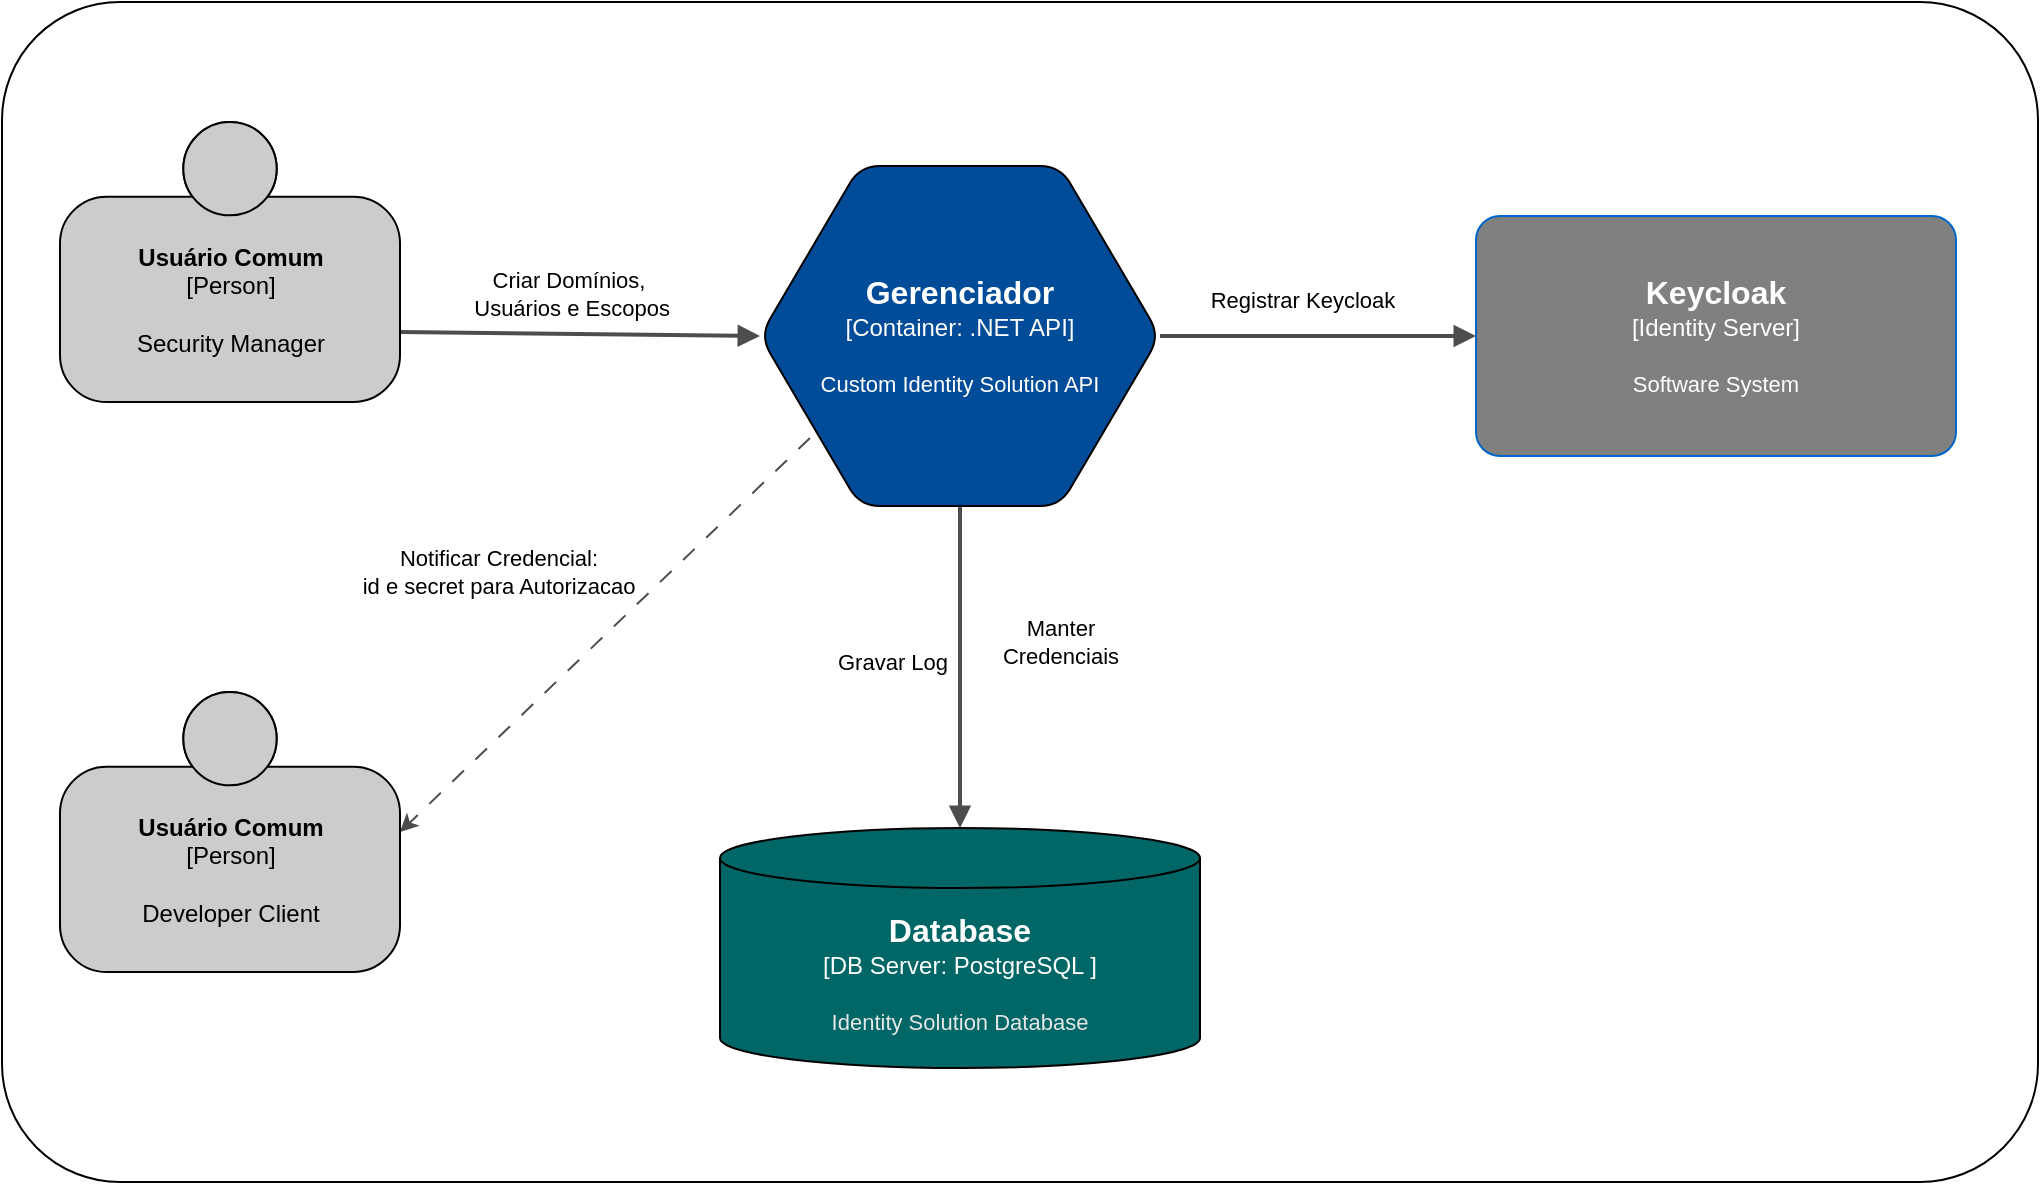 <mxfile version="13.9.9" type="device" pages="4"><diagram name="Gerenciador - Keycloak" id="K3_bYEQb9XyduSZMrKUJ"><mxGraphModel dx="1422" dy="848" grid="0" gridSize="10" guides="1" tooltips="1" connect="1" arrows="1" fold="1" page="1" pageScale="1" pageWidth="1169" pageHeight="827" background="none" math="0" shadow="0"><root><mxCell id="0"/><mxCell id="1" parent="0"/><object placeholders="1" c4Name="Keycloak" c4Type="Identity Server" c4Description="Software System" label="&lt;font style=&quot;font-size: 16px&quot;&gt;&lt;b&gt;%c4Name%&lt;/b&gt;&lt;/font&gt;&lt;div&gt;[%c4Type%]&lt;/div&gt;&lt;br&gt;&lt;div&gt;&lt;font style=&quot;font-size: 11px&quot;&gt;&lt;font&gt;%c4Description%&lt;/font&gt;&lt;/font&gt;&lt;/div&gt;" id="gde5_JYmTBniX0Sx8_jm-18"><mxCell style="rounded=1;whiteSpace=wrap;html=1;labelBackgroundColor=none;align=center;arcSize=10;strokeColor=#0066CC;metaEdit=1;resizable=0;points=[[0.25,0,0],[0.5,0,0],[0.75,0,0],[1,0.25,0],[1,0.5,0],[1,0.75,0],[0.75,1,0],[0.5,1,0],[0.25,1,0],[0,0.75,0],[0,0.5,0],[0,0.25,0]];fontColor=#FFFFFF;fillColor=#808080;" parent="1" vertex="1"><mxGeometry x="766" y="245" width="240" height="120" as="geometry"/></mxCell></object><object placeholders="1" c4Type="Relationship" id="gde5_JYmTBniX0Sx8_jm-24"><mxCell style="endArrow=blockThin;html=1;fontSize=10;strokeWidth=1;endFill=1;strokeColor=#FFFFFF;elbow=vertical;metaEdit=1;endSize=14;startSize=14;jumpStyle=arc;jumpSize=16;rounded=0;edgeStyle=orthogonalEdgeStyle;dashed=1;entryX=0.5;entryY=0;entryDx=0;entryDy=0;entryPerimeter=0;" parent="1" source="gde5_JYmTBniX0Sx8_jm-14" target="gde5_JYmTBniX0Sx8_jm-26" edge="1"><mxGeometry width="240" relative="1" as="geometry"><mxPoint x="526.41" y="463.94" as="sourcePoint"/><mxPoint x="530" y="503" as="targetPoint"/><Array as="points"/></mxGeometry></mxCell></object><mxCell id="gde5_JYmTBniX0Sx8_jm-25" value="Gravar Log" style="edgeLabel;html=1;align=center;verticalAlign=middle;resizable=0;points=[];labelBackgroundColor=none;" parent="gde5_JYmTBniX0Sx8_jm-24" vertex="1" connectable="0"><mxGeometry x="0.322" y="-3" relative="1" as="geometry"><mxPoint x="-31" y="-29" as="offset"/></mxGeometry></mxCell><object placeholders="1" c4Type="Database" c4Container="DB Server" c4Technology="PostgreSQL " c4Description="Identity Solution Database" label="&lt;font style=&quot;font-size: 16px&quot;&gt;&lt;b&gt;%c4Type%&lt;/b&gt;&lt;/font&gt;&lt;div&gt;[%c4Container%:&amp;nbsp;%c4Technology%]&lt;/div&gt;&lt;br&gt;&lt;div&gt;&lt;font style=&quot;font-size: 11px&quot;&gt;&lt;font color=&quot;#E6E6E6&quot;&gt;%c4Description%&lt;/font&gt;&lt;/div&gt;" id="gde5_JYmTBniX0Sx8_jm-26"><mxCell style="shape=cylinder3;size=15;whiteSpace=wrap;html=1;boundedLbl=1;rounded=0;labelBackgroundColor=none;fillColor=#006666;fontSize=12;fontColor=#ffffff;align=center;metaEdit=1;points=[[0.5,0,0],[1,0.25,0],[1,0.5,0],[1,0.75,0],[0.5,1,0],[0,0.75,0],[0,0.5,0],[0,0.25,0]];resizable=0;" parent="1" vertex="1"><mxGeometry x="388" y="551" width="240" height="120" as="geometry"/></mxCell></object><mxCell id="gde5_JYmTBniX0Sx8_jm-31" value="" style="endArrow=classic;html=1;rounded=0;dashed=1;dashPattern=8 8;entryX=1;entryY=0.5;entryDx=0;entryDy=0;entryPerimeter=0;exitX=0.125;exitY=0.8;exitDx=0;exitDy=0;exitPerimeter=0;strokeColor=#4D4D4D;" parent="1" source="gde5_JYmTBniX0Sx8_jm-14" target="Uy023GRekjQbLyXGEq9n-1" edge="1"><mxGeometry width="50" height="50" relative="1" as="geometry"><mxPoint x="280" y="571" as="sourcePoint"/><mxPoint x="174.2" y="490.94" as="targetPoint"/></mxGeometry></mxCell><mxCell id="gde5_JYmTBniX0Sx8_jm-32" value="Notificar Credencial:&lt;br&gt;id e secret para Autorizacao" style="edgeLabel;html=1;align=center;verticalAlign=middle;resizable=0;points=[];labelBackgroundColor=none;" parent="gde5_JYmTBniX0Sx8_jm-31" vertex="1" connectable="0"><mxGeometry x="-0.149" y="-2" relative="1" as="geometry"><mxPoint x="-67.37" y="-15.4" as="offset"/></mxGeometry></mxCell><mxCell id="gde5_JYmTBniX0Sx8_jm-37" value="" style="endArrow=block;html=1;rounded=0;entryX=0;entryY=0.5;entryDx=0;entryDy=0;entryPerimeter=0;endFill=1;strokeWidth=2;exitX=1;exitY=0.75;exitDx=0;exitDy=0;exitPerimeter=0;strokeColor=#4D4D4D;" parent="1" source="wmYi1_UyyzeWxztGhp03-1" target="gde5_JYmTBniX0Sx8_jm-14" edge="1"><mxGeometry width="50" height="50" relative="1" as="geometry"><mxPoint x="241.2" y="304.6" as="sourcePoint"/><mxPoint x="453" y="347" as="targetPoint"/><Array as="points"/></mxGeometry></mxCell><mxCell id="gde5_JYmTBniX0Sx8_jm-38" value="Criar Domínios,&lt;br style=&quot;border-color: var(--border-color);&quot;&gt;&lt;span style=&quot;&quot;&gt;&amp;nbsp;Usuários e Escopos&lt;/span&gt;" style="edgeLabel;html=1;align=center;verticalAlign=middle;resizable=0;points=[];labelBackgroundColor=none;" parent="gde5_JYmTBniX0Sx8_jm-37" vertex="1" connectable="0"><mxGeometry x="-0.149" y="-2" relative="1" as="geometry"><mxPoint x="7" y="-22" as="offset"/></mxGeometry></mxCell><mxCell id="gde5_JYmTBniX0Sx8_jm-39" value="" style="endArrow=block;html=1;rounded=0;exitX=1;exitY=0.5;exitDx=0;exitDy=0;exitPerimeter=0;endFill=1;entryX=0;entryY=0.5;entryDx=0;entryDy=0;entryPerimeter=0;strokeWidth=2;strokeColor=#4D4D4D;" parent="1" source="gde5_JYmTBniX0Sx8_jm-14" target="gde5_JYmTBniX0Sx8_jm-18" edge="1"><mxGeometry width="50" height="50" relative="1" as="geometry"><mxPoint x="299" y="340" as="sourcePoint"/><mxPoint x="435" y="341" as="targetPoint"/></mxGeometry></mxCell><mxCell id="gde5_JYmTBniX0Sx8_jm-40" value="Registrar Keycloak" style="edgeLabel;html=1;align=center;verticalAlign=middle;resizable=0;points=[];labelBackgroundColor=none;" parent="gde5_JYmTBniX0Sx8_jm-39" vertex="1" connectable="0"><mxGeometry x="-0.149" y="-2" relative="1" as="geometry"><mxPoint x="4" y="-20" as="offset"/></mxGeometry></mxCell><mxCell id="gde5_JYmTBniX0Sx8_jm-47" value="" style="endArrow=block;html=1;rounded=0;endFill=1;entryX=0.5;entryY=0;entryDx=0;entryDy=0;entryPerimeter=0;strokeWidth=2;exitX=0.5;exitY=1;exitDx=0;exitDy=0;exitPerimeter=0;strokeColor=#4D4D4D;" parent="1" target="gde5_JYmTBniX0Sx8_jm-26" edge="1" source="gde5_JYmTBniX0Sx8_jm-14"><mxGeometry width="50" height="50" relative="1" as="geometry"><mxPoint x="547" y="386" as="sourcePoint"/><mxPoint x="774" y="291" as="targetPoint"/><Array as="points"/></mxGeometry></mxCell><mxCell id="gde5_JYmTBniX0Sx8_jm-48" value="Manter &lt;br&gt;Credenciais" style="edgeLabel;html=1;align=center;verticalAlign=middle;resizable=0;points=[];labelBackgroundColor=none;" parent="gde5_JYmTBniX0Sx8_jm-47" vertex="1" connectable="0"><mxGeometry x="-0.149" y="-2" relative="1" as="geometry"><mxPoint x="52" y="-1" as="offset"/></mxGeometry></mxCell><object placeholders="1" c4Type="Gerenciador" c4Container="Container" c4Technology=".NET API" c4Description="Custom Identity Solution API" label="&lt;font style=&quot;font-size: 16px&quot;&gt;&lt;b&gt;%c4Type%&lt;/b&gt;&lt;/font&gt;&lt;div&gt;[%c4Container%:&amp;nbsp;%c4Technology%]&lt;/div&gt;&lt;br&gt;&lt;div&gt;&lt;font style=&quot;font-size: 11px&quot;&gt;&lt;font&gt;%c4Description%&lt;/font&gt;&lt;/font&gt;&lt;/div&gt;" id="gde5_JYmTBniX0Sx8_jm-14"><mxCell style="shape=hexagon;size=50;perimeter=hexagonPerimeter2;whiteSpace=wrap;html=1;fixedSize=1;rounded=1;labelBackgroundColor=none;fontSize=12;align=center;metaEdit=1;points=[[0.5,0,0],[1,0.25,0],[1,0.5,0],[1,0.75,0],[0.5,1,0],[0,0.75,0],[0,0.5,0],[0,0.25,0]];resizable=0;fontColor=#FFFFFF;fillColor=#004C99;" parent="1" vertex="1"><mxGeometry x="408" y="220" width="200" height="170" as="geometry"/></mxCell></object><object placeholders="1" c4Name="Usuário Comum" c4Type="Person" c4Description="Security Manager" label="&lt;b&gt;%c4Name%&lt;/b&gt;&lt;div&gt;[%c4Type%]&lt;/div&gt;&lt;br&gt;&lt;div&gt;%c4Description%&lt;/div&gt;" id="wmYi1_UyyzeWxztGhp03-1"><mxCell style="html=1;dashed=0;whitespace=wrap;shape=mxgraph.c4.person;align=center;metaEdit=1;points=[[0.5,0,0],[1,0.5,0],[1,0.75,0],[0.75,1,0],[0.5,1,0],[0.25,1,0],[0,0.75,0],[0,0.5,0]];metaData={&quot;c4Type&quot;:{&quot;editable&quot;:false}};fillColor=#CCCCCC;" parent="1" vertex="1"><mxGeometry x="58" y="198" width="170" height="140" as="geometry"/></mxCell></object><object placeholders="1" c4Name="Usuário Comum" c4Type="Person" c4Description="Developer Client" label="&lt;b&gt;%c4Name%&lt;/b&gt;&lt;div&gt;[%c4Type%]&lt;/div&gt;&lt;br&gt;&lt;div&gt;%c4Description%&lt;/div&gt;" id="Uy023GRekjQbLyXGEq9n-1"><mxCell style="html=1;dashed=0;whitespace=wrap;shape=mxgraph.c4.person;align=center;metaEdit=1;points=[[0.5,0,0],[1,0.5,0],[1,0.75,0],[0.75,1,0],[0.5,1,0],[0.25,1,0],[0,0.75,0],[0,0.5,0]];metaData={&quot;c4Type&quot;:{&quot;editable&quot;:false}};fillColor=#CCCCCC;" vertex="1" parent="1"><mxGeometry x="58" y="483" width="170" height="140" as="geometry"/></mxCell></object><mxCell id="2Sc4zUd-33cEG3LihwE4-1" value="" style="rounded=1;whiteSpace=wrap;html=1;strokeColor=#000000;fontColor=#000000;fillColor=none;arcSize=10;" vertex="1" parent="1"><mxGeometry x="29" y="138" width="1018" height="590" as="geometry"/></mxCell></root></mxGraphModel></diagram><diagram id="f4a6yHSYucQr9Bt7lSjK" name="Controlador - Token Authorization Server"><mxGraphModel dx="1422" dy="848" grid="0" gridSize="10" guides="1" tooltips="1" connect="1" arrows="1" fold="1" page="1" pageScale="1" pageWidth="1169" pageHeight="827" background="none" math="0" shadow="0"><root><mxCell id="0"/><mxCell id="1" parent="0"/><mxCell id="cyL-ucnyZWNV83XnU9dM-1" value="" style="rounded=1;whiteSpace=wrap;html=1;strokeColor=#000000;fontColor=#000000;fillColor=none;arcSize=10;" vertex="1" parent="1"><mxGeometry x="29" y="59" width="1097" height="729" as="geometry"/></mxCell><object placeholders="1" c4Name="Keycloak" c4Type="Identity Server" c4Description="Software System" label="&lt;font style=&quot;font-size: 16px&quot;&gt;&lt;b&gt;%c4Name%&lt;/b&gt;&lt;/font&gt;&lt;div&gt;[%c4Type%]&lt;/div&gt;&lt;br&gt;&lt;div&gt;&lt;font style=&quot;font-size: 11px&quot;&gt;&lt;font&gt;%c4Description%&lt;/font&gt;&lt;/font&gt;&lt;/div&gt;" id="oD3-0SivE-OBAXUZqHuK-1"><mxCell style="rounded=1;whiteSpace=wrap;html=1;labelBackgroundColor=none;align=center;arcSize=10;strokeColor=#0066CC;metaEdit=1;resizable=0;points=[[0.25,0,0],[0.5,0,0],[0.75,0,0],[1,0.25,0],[1,0.5,0],[1,0.75,0],[0.75,1,0],[0.5,1,0],[0.25,1,0],[0,0.75,0],[0,0.5,0],[0,0.25,0]];fillColor=#808080;fontColor=#FFFFFF;" parent="1" vertex="1"><mxGeometry x="852" y="363" width="240" height="120" as="geometry"/></mxCell></object><object placeholders="1" c4Type="Relationship" id="oD3-0SivE-OBAXUZqHuK-2"><mxCell style="endArrow=blockThin;html=1;fontSize=10;strokeWidth=1;endFill=1;strokeColor=#FFFFFF;elbow=vertical;metaEdit=1;endSize=14;startSize=14;jumpStyle=arc;jumpSize=16;rounded=0;edgeStyle=orthogonalEdgeStyle;dashed=1;entryX=0.4;entryY=0;entryDx=0;entryDy=0;entryPerimeter=0;exitX=0.405;exitY=1.001;exitDx=0;exitDy=0;exitPerimeter=0;fontColor=#FFFFFF;" parent="1" source="oD3-0SivE-OBAXUZqHuK-17" target="oD3-0SivE-OBAXUZqHuK-4" edge="1"><mxGeometry width="240" relative="1" as="geometry"><mxPoint x="622.41" y="567.94" as="sourcePoint"/><mxPoint x="562" y="667" as="targetPoint"/><Array as="points"/></mxGeometry></mxCell></object><mxCell id="oD3-0SivE-OBAXUZqHuK-3" value="Gravar Log" style="edgeLabel;html=1;align=center;verticalAlign=middle;resizable=0;points=[];labelBackgroundColor=none;" parent="oD3-0SivE-OBAXUZqHuK-2" vertex="1" connectable="0"><mxGeometry x="0.322" y="-3" relative="1" as="geometry"><mxPoint x="-16" y="-32.17" as="offset"/></mxGeometry></mxCell><object placeholders="1" c4Type="Database" c4Container="DB Server" c4Technology="PostgreSQL " c4Description="Identity Solution Database" label="&lt;font style=&quot;font-size: 16px&quot;&gt;&lt;b&gt;%c4Type%&lt;/b&gt;&lt;/font&gt;&lt;div&gt;[%c4Container%:&amp;nbsp;%c4Technology%]&lt;/div&gt;&lt;br&gt;&lt;div&gt;&lt;font style=&quot;font-size: 11px&quot;&gt;&lt;font&gt;%c4Description%&lt;/font&gt;&lt;/font&gt;&lt;/div&gt;" id="oD3-0SivE-OBAXUZqHuK-4"><mxCell style="shape=cylinder3;size=15;whiteSpace=wrap;html=1;boundedLbl=1;rounded=0;labelBackgroundColor=none;fillColor=#006666;fontSize=12;align=center;strokeColor=#E6E6E6;metaEdit=1;points=[[0.5,0,0],[1,0.25,0],[1,0.5,0],[1,0.75,0],[0.5,1,0],[0,0.75,0],[0,0.5,0],[0,0.25,0]];resizable=0;fontColor=#FFFFFF;" parent="1" vertex="1"><mxGeometry x="450" y="634" width="240" height="120" as="geometry"/></mxCell></object><mxCell id="oD3-0SivE-OBAXUZqHuK-8" value="" style="endArrow=block;html=1;rounded=0;exitX=1;exitY=0.5;exitDx=0;exitDy=0;exitPerimeter=0;endFill=1;entryX=-0.005;entryY=0.434;entryDx=0;entryDy=0;entryPerimeter=0;strokeWidth=2;strokeColor=#4D4D4D;fontColor=#FFFFFF;" parent="1" source="oD3-0SivE-OBAXUZqHuK-17" target="oD3-0SivE-OBAXUZqHuK-1" edge="1"><mxGeometry width="50" height="50" relative="1" as="geometry"><mxPoint x="395" y="444" as="sourcePoint"/><mxPoint x="531" y="445" as="targetPoint"/></mxGeometry></mxCell><mxCell id="oD3-0SivE-OBAXUZqHuK-9" value="Solicitar Autorizacao" style="edgeLabel;html=1;align=center;verticalAlign=middle;resizable=0;points=[];labelBackgroundColor=none;" parent="oD3-0SivE-OBAXUZqHuK-8" vertex="1" connectable="0"><mxGeometry x="-0.149" y="-2" relative="1" as="geometry"><mxPoint x="4" y="-11" as="offset"/></mxGeometry></mxCell><mxCell id="oD3-0SivE-OBAXUZqHuK-12" value="" style="endArrow=classic;html=1;rounded=0;strokeColor=#FFFFFF;exitX=0;exitY=0.75;exitDx=0;exitDy=0;exitPerimeter=0;dashed=1;dashPattern=8 8;entryX=0.937;entryY=0.632;entryDx=0;entryDy=0;entryPerimeter=0;fontColor=#FFFFFF;" parent="1" source="oD3-0SivE-OBAXUZqHuK-1" target="oD3-0SivE-OBAXUZqHuK-17" edge="1"><mxGeometry width="50" height="50" relative="1" as="geometry"><mxPoint x="556" y="490" as="sourcePoint"/><mxPoint x="654" y="488" as="targetPoint"/><Array as="points"/></mxGeometry></mxCell><mxCell id="oD3-0SivE-OBAXUZqHuK-13" value="Token" style="edgeLabel;html=1;align=center;verticalAlign=middle;resizable=0;points=[];labelBackgroundColor=none;" parent="oD3-0SivE-OBAXUZqHuK-12" vertex="1" connectable="0"><mxGeometry x="-0.149" y="-2" relative="1" as="geometry"><mxPoint x="-29" y="-9" as="offset"/></mxGeometry></mxCell><mxCell id="oD3-0SivE-OBAXUZqHuK-15" value="" style="endArrow=block;html=1;rounded=0;endFill=1;strokeWidth=2;exitX=0.5;exitY=1;exitDx=0;exitDy=0;exitPerimeter=0;strokeColor=#4D4D4D;fontColor=#FFFFFF;" parent="1" source="oD3-0SivE-OBAXUZqHuK-17" edge="1"><mxGeometry width="50" height="50" relative="1" as="geometry"><mxPoint x="643" y="490" as="sourcePoint"/><mxPoint x="570" y="631" as="targetPoint"/><Array as="points"/></mxGeometry></mxCell><mxCell id="oD3-0SivE-OBAXUZqHuK-16" value="Manter &lt;br&gt;informações&amp;nbsp;&lt;br&gt;dos Users" style="edgeLabel;html=1;align=center;verticalAlign=middle;resizable=0;points=[];labelBackgroundColor=none;" parent="oD3-0SivE-OBAXUZqHuK-15" vertex="1" connectable="0"><mxGeometry x="-0.149" y="-2" relative="1" as="geometry"><mxPoint x="40.87" y="-3.03" as="offset"/></mxGeometry></mxCell><object placeholders="1" c4Type="Cotrolador" c4Container="Container" c4Technology=".NET API" c4Description="Custom Authorization Server" label="&lt;font style=&quot;font-size: 16px&quot;&gt;&lt;b&gt;%c4Type%&lt;/b&gt;&lt;/font&gt;&lt;div&gt;[%c4Container%:&amp;nbsp;%c4Technology%]&lt;/div&gt;&lt;br&gt;&lt;div&gt;&lt;font style=&quot;font-size: 11px&quot;&gt;&lt;font&gt;%c4Description%&lt;/font&gt;&lt;/font&gt;&lt;/div&gt;" id="oD3-0SivE-OBAXUZqHuK-17"><mxCell style="shape=hexagon;size=50;perimeter=hexagonPerimeter2;whiteSpace=wrap;html=1;fixedSize=1;rounded=1;labelBackgroundColor=none;fontSize=12;align=center;strokeColor=#E6E6E6;metaEdit=1;points=[[0.5,0,0],[1,0.25,0],[1,0.5,0],[1,0.75,0],[0.5,1,0],[0,0.75,0],[0,0.5,0],[0,0.25,0]];resizable=0;fillColor=#004C99;fontColor=#FFFFFF;" parent="1" vertex="1"><mxGeometry x="465" y="327" width="200" height="170" as="geometry"/></mxCell></object><mxCell id="oD3-0SivE-OBAXUZqHuK-18" value="" style="endArrow=block;html=1;rounded=0;endFill=1;entryX=0;entryY=0.5;entryDx=0;entryDy=0;entryPerimeter=0;strokeColor=#4D4D4D;strokeWidth=2;" parent="1" target="oD3-0SivE-OBAXUZqHuK-17" edge="1" source="MHXbBxOAOG0s3mENrcIE-3"><mxGeometry width="50" height="50" relative="1" as="geometry"><mxPoint x="253.0" y="395" as="sourcePoint"/><mxPoint x="923" y="441" as="targetPoint"/></mxGeometry></mxCell><mxCell id="oD3-0SivE-OBAXUZqHuK-19" value="Solictar Autorização" style="edgeLabel;html=1;align=center;verticalAlign=middle;resizable=0;points=[];labelBackgroundColor=none;" parent="oD3-0SivE-OBAXUZqHuK-18" vertex="1" connectable="0"><mxGeometry x="-0.149" y="-2" relative="1" as="geometry"><mxPoint x="4" y="-11" as="offset"/></mxGeometry></mxCell><mxCell id="oD3-0SivE-OBAXUZqHuK-21" value="" style="endArrow=classic;html=1;rounded=0;strokeColor=#FFFFFF;dashed=1;dashPattern=8 8;entryX=1;entryY=0.75;entryDx=0;entryDy=0;entryPerimeter=0;exitX=0.074;exitY=0.665;exitDx=0;exitDy=0;exitPerimeter=0;" parent="1" source="oD3-0SivE-OBAXUZqHuK-17" edge="1"><mxGeometry width="50" height="50" relative="1" as="geometry"><mxPoint x="531" y="440" as="sourcePoint"/><mxPoint x="253.0" y="440" as="targetPoint"/><Array as="points"/></mxGeometry></mxCell><mxCell id="oD3-0SivE-OBAXUZqHuK-22" value="Token" style="edgeLabel;html=1;align=center;verticalAlign=middle;resizable=0;points=[];labelBackgroundColor=none;" parent="oD3-0SivE-OBAXUZqHuK-21" vertex="1" connectable="0"><mxGeometry x="-0.149" y="-2" relative="1" as="geometry"><mxPoint x="-29" y="-9" as="offset"/></mxGeometry></mxCell><mxCell id="y1dA6ctd7gwSLEFGB7a_-2" value="" style="endArrow=classic;html=1;rounded=0;dashed=1;dashPattern=8 8;exitX=0.5;exitY=1;exitDx=0;exitDy=0;exitPerimeter=0;strokeColor=#4D4D4D;entryX=0.5;entryY=0;entryDx=0;entryDy=0;entryPerimeter=0;" parent="1" source="dGcXGkDcriq3zLy5YOOI-1" target="MHXbBxOAOG0s3mENrcIE-3" edge="1"><mxGeometry width="50" height="50" relative="1" as="geometry"><mxPoint x="151" y="200" as="sourcePoint"/><mxPoint x="151" y="291" as="targetPoint"/><Array as="points"/></mxGeometry></mxCell><mxCell id="y1dA6ctd7gwSLEFGB7a_-3" value="Informar Credenciais/&lt;br&gt;Solicitar Autorização" style="edgeLabel;html=1;align=center;verticalAlign=middle;resizable=0;points=[];labelBackgroundColor=none;" parent="y1dA6ctd7gwSLEFGB7a_-2" vertex="1" connectable="0"><mxGeometry x="-0.149" y="-2" relative="1" as="geometry"><mxPoint x="64" y="16" as="offset"/></mxGeometry></mxCell><object placeholders="1" c4Name="Usuário Comum" c4Type="Person" c4Description="Developer Client" label="&lt;b&gt;%c4Name%&lt;/b&gt;&lt;div&gt;[%c4Type%]&lt;/div&gt;&lt;br&gt;&lt;div&gt;%c4Description%&lt;/div&gt;" id="dGcXGkDcriq3zLy5YOOI-1"><mxCell style="html=1;dashed=0;whitespace=wrap;shape=mxgraph.c4.person;align=center;metaEdit=1;points=[[0.5,0,0],[1,0.5,0],[1,0.75,0],[0.75,1,0],[0.5,1,0],[0.25,1,0],[0,0.75,0],[0,0.5,0]];metaData={&quot;c4Type&quot;:{&quot;editable&quot;:false}};fillColor=#CCCCCC;" vertex="1" parent="1"><mxGeometry x="72" y="86" width="166" height="140" as="geometry"/></mxCell></object><object placeholders="1" c4Name="Aplicação Cliente" c4Type="Container" c4Technology="APIs, Microservices,..." c4Description="Clients" label="&lt;b&gt;%c4Name%&lt;/b&gt;&lt;div&gt;[%c4Type%: %c4Technology%]&lt;/div&gt;&lt;br&gt;&lt;div&gt;%c4Description%&lt;/div&gt;" id="MHXbBxOAOG0s3mENrcIE-3"><mxCell style="rounded=1;whiteSpace=wrap;html=1;labelBackgroundColor=none;fontColor=#ffffff;align=center;arcSize=10;strokeColor=#78A8D8;metaEdit=1;metaData={&quot;c4Type&quot;:{&quot;editable&quot;:false}};points=[[0.25,0,0],[0.5,0,0],[0.75,0,0],[1,0.25,0],[1,0.5,0],[1,0.75,0],[0.75,1,0],[0.5,1,0],[0.25,1,0],[0,0.75,0],[0,0.5,0],[0,0.25,0]];fillColor=#004C99;" vertex="1" parent="1"><mxGeometry x="72" y="354" width="167" height="110" as="geometry"/></mxCell></object></root></mxGraphModel></diagram><diagram id="egCFVIydDsNo-yWKC8ul" name="Consumir - Resource Server"><mxGraphModel dx="1422" dy="848" grid="0" gridSize="10" guides="1" tooltips="1" connect="1" arrows="1" fold="1" page="1" pageScale="1" pageWidth="1169" pageHeight="827" background="none" math="0" shadow="0"><root><mxCell id="0"/><mxCell id="1" parent="0"/><mxCell id="YE-lILf96iDPaKeQuyv7-1" value="" style="rounded=1;whiteSpace=wrap;html=1;strokeColor=#000000;fontColor=#000000;arcSize=10;fillColor=none;" vertex="1" parent="1"><mxGeometry x="29" y="16" width="750" height="781" as="geometry"/></mxCell><mxCell id="WNe1QRyRx5f_yva1SwZ5-13" value="" style="endArrow=block;html=1;rounded=0;exitX=1.006;exitY=0.645;exitDx=0;exitDy=0;exitPerimeter=0;endFill=1;entryX=0.049;entryY=0.409;entryDx=0;entryDy=0;entryPerimeter=0;strokeColor=#4D4D4D;" parent="1" target="X4uhM3XwHNd5rl-uWIdL-1" edge="1" source="Lqu-rLG3yjOHErJIZXPH-1"><mxGeometry width="50" height="50" relative="1" as="geometry"><mxPoint x="250.0" y="431" as="sourcePoint"/><mxPoint x="497.2" y="432.66" as="targetPoint"/></mxGeometry></mxCell><mxCell id="WNe1QRyRx5f_yva1SwZ5-14" value="Solictar recurso[token]" style="edgeLabel;html=1;align=center;verticalAlign=middle;resizable=0;points=[];labelBackgroundColor=none;" parent="WNe1QRyRx5f_yva1SwZ5-13" vertex="1" connectable="0"><mxGeometry x="-0.149" y="-2" relative="1" as="geometry"><mxPoint x="4" y="-11" as="offset"/></mxGeometry></mxCell><mxCell id="WNe1QRyRx5f_yva1SwZ5-18" value="" style="endArrow=classic;html=1;rounded=0;dashed=1;dashPattern=8 8;exitX=0.5;exitY=1;exitDx=0;exitDy=0;exitPerimeter=0;entryX=0.5;entryY=0;entryDx=0;entryDy=0;entryPerimeter=0;strokeColor=#4D4D4D;" parent="1" source="x1ff1kiWAO7r3XLYhIyg-1" target="Lqu-rLG3yjOHErJIZXPH-1" edge="1"><mxGeometry width="50" height="50" relative="1" as="geometry"><mxPoint x="148" y="236" as="sourcePoint"/><mxPoint x="148" y="327" as="targetPoint"/><Array as="points"/></mxGeometry></mxCell><mxCell id="WNe1QRyRx5f_yva1SwZ5-19" value="Informar Credenciais/&lt;br&gt;Solicitar Autorização" style="edgeLabel;html=1;align=center;verticalAlign=middle;resizable=0;points=[];labelBackgroundColor=none;" parent="WNe1QRyRx5f_yva1SwZ5-18" vertex="1" connectable="0"><mxGeometry x="-0.149" y="-2" relative="1" as="geometry"><mxPoint x="67" y="-1" as="offset"/></mxGeometry></mxCell><object placeholders="1" c4Type="POC.api.pix" c4Container="Container" c4Technology=".NET API" c4Description="Resource Server" label="&lt;font style=&quot;font-size: 16px&quot;&gt;&lt;b&gt;%c4Type%&lt;/b&gt;&lt;/font&gt;&lt;div&gt;[%c4Container%:&amp;nbsp;%c4Technology%]&lt;/div&gt;&lt;br&gt;&lt;div&gt;&lt;font style=&quot;font-size: 11px&quot;&gt;&lt;font&gt;%c4Description%&lt;/font&gt;&lt;/font&gt;&lt;/div&gt;" id="X4uhM3XwHNd5rl-uWIdL-1"><mxCell style="shape=hexagon;size=50;perimeter=hexagonPerimeter2;whiteSpace=wrap;html=1;fixedSize=1;rounded=1;labelBackgroundColor=none;fontSize=12;align=center;strokeColor=#E6E6E6;metaEdit=1;points=[[0.5,0,0],[1,0.25,0],[1,0.5,0],[1,0.75,0],[0.5,1,0],[0,0.75,0],[0,0.5,0],[0,0.25,0]];resizable=0;fillColor=#004C99;fontColor=#FFFFFF;" parent="1" vertex="1"><mxGeometry x="487" y="363" width="200" height="170" as="geometry"/></mxCell></object><object placeholders="1" c4Type="POC.api.carteira" c4Container="Container" c4Technology=".NET API" c4Description="Resource Server" label="&lt;font style=&quot;font-size: 16px&quot;&gt;&lt;b&gt;%c4Type%&lt;/b&gt;&lt;/font&gt;&lt;div&gt;[%c4Container%:&amp;nbsp;%c4Technology%]&lt;/div&gt;&lt;br&gt;&lt;div&gt;&lt;font style=&quot;font-size: 11px&quot;&gt;&lt;font&gt;%c4Description%&lt;/font&gt;&lt;/font&gt;&lt;/div&gt;" id="X4uhM3XwHNd5rl-uWIdL-2"><mxCell style="shape=hexagon;size=50;perimeter=hexagonPerimeter2;whiteSpace=wrap;html=1;fixedSize=1;rounded=1;labelBackgroundColor=none;fontSize=12;align=center;strokeColor=#E6E6E6;metaEdit=1;points=[[0.5,0,0],[1,0.25,0],[1,0.5,0],[1,0.75,0],[0.5,1,0],[0,0.75,0],[0,0.5,0],[0,0.25,0]];resizable=0;fillColor=#004C99;fontColor=#FFFFFF;" parent="1" vertex="1"><mxGeometry x="487" y="596" width="200" height="170" as="geometry"/></mxCell></object><mxCell id="X4uhM3XwHNd5rl-uWIdL-3" value="" style="endArrow=block;html=1;rounded=0;endFill=1;strokeColor=#4D4D4D;" parent="1" source="Lqu-rLG3yjOHErJIZXPH-1" edge="1"><mxGeometry width="50" height="50" relative="1" as="geometry"><mxPoint x="240.4" y="497.64" as="sourcePoint"/><mxPoint x="523" y="624" as="targetPoint"/></mxGeometry></mxCell><mxCell id="X4uhM3XwHNd5rl-uWIdL-4" value="Solictar recurso[token]" style="edgeLabel;html=1;align=center;verticalAlign=middle;resizable=0;points=[];labelBackgroundColor=none;" parent="X4uhM3XwHNd5rl-uWIdL-3" vertex="1" connectable="0"><mxGeometry x="-0.149" y="-2" relative="1" as="geometry"><mxPoint x="69" y="-7" as="offset"/></mxGeometry></mxCell><mxCell id="X4uhM3XwHNd5rl-uWIdL-5" value="" style="endArrow=classic;html=1;rounded=0;dashed=1;dashPattern=8 8;exitX=0.1;exitY=0.324;exitDx=0;exitDy=0;exitPerimeter=0;strokeColor=#4D4D4D;" parent="1" source="X4uhM3XwHNd5rl-uWIdL-2" edge="1"><mxGeometry width="50" height="50" relative="1" as="geometry"><mxPoint x="515" y="485" as="sourcePoint"/><mxPoint x="189" y="471" as="targetPoint"/><Array as="points"/></mxGeometry></mxCell><mxCell id="X4uhM3XwHNd5rl-uWIdL-12" value="recurso" style="edgeLabel;html=1;align=center;verticalAlign=middle;resizable=0;points=[];labelBackgroundColor=none;" parent="X4uhM3XwHNd5rl-uWIdL-5" vertex="1" connectable="0"><mxGeometry x="0.026" relative="1" as="geometry"><mxPoint x="-6" y="17" as="offset"/></mxGeometry></mxCell><object placeholders="1" c4Type="POC.api.cartao" c4Container="Container" c4Technology=".NET API" c4Description="Resource Server" label="&lt;font style=&quot;font-size: 16px&quot;&gt;&lt;b&gt;%c4Type%&lt;/b&gt;&lt;/font&gt;&lt;div&gt;[%c4Container%:&amp;nbsp;%c4Technology%]&lt;/div&gt;&lt;br&gt;&lt;div&gt;&lt;font style=&quot;font-size: 11px&quot;&gt;&lt;font&gt;%c4Description%&lt;/font&gt;&lt;/font&gt;&lt;/div&gt;" id="X4uhM3XwHNd5rl-uWIdL-6"><mxCell style="shape=hexagon;size=50;perimeter=hexagonPerimeter2;whiteSpace=wrap;html=1;fixedSize=1;rounded=1;labelBackgroundColor=none;fontSize=12;align=center;strokeColor=#E6E6E6;metaEdit=1;points=[[0.5,0,0],[1,0.25,0],[1,0.5,0],[1,0.75,0],[0.5,1,0],[0,0.75,0],[0,0.5,0],[0,0.25,0]];resizable=0;fillColor=#004C99;fontColor=#FFFFFF;" parent="1" vertex="1"><mxGeometry x="469" y="103" width="200" height="170" as="geometry"/></mxCell></object><mxCell id="X4uhM3XwHNd5rl-uWIdL-7" value="" style="endArrow=block;html=1;rounded=0;endFill=1;strokeColor=#4D4D4D;entryX=0.035;entryY=0.571;entryDx=0;entryDy=0;entryPerimeter=0;" parent="1" source="Lqu-rLG3yjOHErJIZXPH-1" target="X4uhM3XwHNd5rl-uWIdL-6" edge="1"><mxGeometry width="50" height="50" relative="1" as="geometry"><mxPoint x="222.2" y="390.54" as="sourcePoint"/><mxPoint x="473" y="186" as="targetPoint"/></mxGeometry></mxCell><mxCell id="X4uhM3XwHNd5rl-uWIdL-8" value="Solictar recurso[token]" style="edgeLabel;html=1;align=center;verticalAlign=middle;resizable=0;points=[];labelBackgroundColor=none;" parent="X4uhM3XwHNd5rl-uWIdL-7" vertex="1" connectable="0"><mxGeometry x="-0.149" y="-2" relative="1" as="geometry"><mxPoint x="55" y="-102" as="offset"/></mxGeometry></mxCell><mxCell id="X4uhM3XwHNd5rl-uWIdL-9" value="" style="endArrow=classic;html=1;rounded=0;dashed=1;dashPattern=8 8;entryX=1;entryY=0.409;entryDx=0;entryDy=0;entryPerimeter=0;strokeColor=#4D4D4D;exitX=0.115;exitY=0.724;exitDx=0;exitDy=0;exitPerimeter=0;" parent="1" source="X4uhM3XwHNd5rl-uWIdL-6" target="Lqu-rLG3yjOHErJIZXPH-1" edge="1"><mxGeometry width="50" height="50" relative="1" as="geometry"><mxPoint x="505" y="217" as="sourcePoint"/><mxPoint x="248" y="417" as="targetPoint"/><Array as="points"/></mxGeometry></mxCell><mxCell id="X4uhM3XwHNd5rl-uWIdL-10" value="recurso" style="edgeLabel;html=1;align=center;verticalAlign=middle;resizable=0;points=[];labelBackgroundColor=none;" parent="X4uhM3XwHNd5rl-uWIdL-9" vertex="1" connectable="0"><mxGeometry x="-0.234" y="-3" relative="1" as="geometry"><mxPoint x="16" y="13" as="offset"/></mxGeometry></mxCell><object placeholders="1" c4Name="Usuário Comum" c4Type="Person" c4Description="Developer Client" label="&lt;b&gt;%c4Name%&lt;/b&gt;&lt;div&gt;[%c4Type%]&lt;/div&gt;&lt;br&gt;&lt;div&gt;%c4Description%&lt;/div&gt;" id="x1ff1kiWAO7r3XLYhIyg-1"><mxCell style="html=1;dashed=0;whitespace=wrap;shape=mxgraph.c4.person;align=center;metaEdit=1;points=[[0.5,0,0],[1,0.5,0],[1,0.75,0],[0.75,1,0],[0.5,1,0],[0.25,1,0],[0,0.75,0],[0,0.5,0]];metaData={&quot;c4Type&quot;:{&quot;editable&quot;:false}};fillColor=#CCCCCC;" vertex="1" parent="1"><mxGeometry x="65" y="87" width="166" height="140" as="geometry"/></mxCell></object><object placeholders="1" c4Name="Aplicação Cliente" c4Type="Container" c4Technology="APIs, Microservices,..." c4Description="Clients" label="&lt;b&gt;%c4Name%&lt;/b&gt;&lt;div&gt;[%c4Type%: %c4Technology%]&lt;/div&gt;&lt;br&gt;&lt;div&gt;%c4Description%&lt;/div&gt;" id="Lqu-rLG3yjOHErJIZXPH-1"><mxCell style="rounded=1;whiteSpace=wrap;html=1;labelBackgroundColor=none;fontColor=#ffffff;align=center;arcSize=10;strokeColor=#78A8D8;metaEdit=1;metaData={&quot;c4Type&quot;:{&quot;editable&quot;:false}};points=[[0.25,0,0],[0.5,0,0],[0.75,0,0],[1,0.25,0],[1,0.5,0],[1,0.75,0],[0.75,1,0],[0.5,1,0],[0.25,1,0],[0,0.75,0],[0,0.5,0],[0,0.25,0]];fillColor=#004C99;" vertex="1" parent="1"><mxGeometry x="64" y="361" width="167" height="110" as="geometry"/></mxCell></object><mxCell id="Lqu-rLG3yjOHErJIZXPH-2" value="" style="endArrow=classic;html=1;rounded=0;dashed=1;dashPattern=8 8;strokeColor=#4D4D4D;entryX=1;entryY=0.75;entryDx=0;entryDy=0;entryPerimeter=0;" edge="1" parent="1" source="X4uhM3XwHNd5rl-uWIdL-1" target="Lqu-rLG3yjOHErJIZXPH-1"><mxGeometry width="50" height="50" relative="1" as="geometry"><mxPoint x="517" y="667.08" as="sourcePoint"/><mxPoint x="194" y="481" as="targetPoint"/><Array as="points"/></mxGeometry></mxCell><mxCell id="Lqu-rLG3yjOHErJIZXPH-3" value="recurso" style="edgeLabel;html=1;align=center;verticalAlign=middle;resizable=0;points=[];labelBackgroundColor=none;" vertex="1" connectable="0" parent="Lqu-rLG3yjOHErJIZXPH-2"><mxGeometry x="0.026" relative="1" as="geometry"><mxPoint x="-6" y="17" as="offset"/></mxGeometry></mxCell></root></mxGraphModel></diagram><diagram id="LzAWiSu5K5A964BHP_aW" name="Auditoria Log"><mxGraphModel dx="1422" dy="848" grid="0" gridSize="10" guides="1" tooltips="1" connect="1" arrows="1" fold="1" page="1" pageScale="1" pageWidth="1169" pageHeight="827" background="none" math="0" shadow="0"><root><mxCell id="0"/><mxCell id="1" parent="0"/><mxCell id="bpXOBPcmS9yx_TQCzJA8-16" value="" style="rounded=1;whiteSpace=wrap;html=1;strokeColor=#000000;fontColor=#000000;fillColor=none;arcSize=10;" vertex="1" parent="1"><mxGeometry x="29" y="138" width="662" height="590" as="geometry"/></mxCell><object placeholders="1" c4Type="Relationship" id="bpXOBPcmS9yx_TQCzJA8-2"><mxCell style="endArrow=blockThin;html=1;fontSize=10;strokeWidth=1;endFill=1;strokeColor=#FFFFFF;elbow=vertical;metaEdit=1;endSize=14;startSize=14;jumpStyle=arc;jumpSize=16;rounded=0;edgeStyle=orthogonalEdgeStyle;dashed=1;entryX=0.5;entryY=0;entryDx=0;entryDy=0;entryPerimeter=0;" edge="1" parent="1" source="bpXOBPcmS9yx_TQCzJA8-13" target="bpXOBPcmS9yx_TQCzJA8-4"><mxGeometry width="240" relative="1" as="geometry"><mxPoint x="526.41" y="463.94" as="sourcePoint"/><mxPoint x="530" y="503" as="targetPoint"/><Array as="points"/></mxGeometry></mxCell></object><mxCell id="bpXOBPcmS9yx_TQCzJA8-3" value="Consultar Log" style="edgeLabel;html=1;align=center;verticalAlign=middle;resizable=0;points=[];labelBackgroundColor=none;" vertex="1" connectable="0" parent="bpXOBPcmS9yx_TQCzJA8-2"><mxGeometry x="0.322" y="-3" relative="1" as="geometry"><mxPoint x="-44" y="-29" as="offset"/></mxGeometry></mxCell><object placeholders="1" c4Type="Database" c4Container="DB Server" c4Technology="PostgreSQL " c4Description="Identity Solution Database" label="&lt;font style=&quot;font-size: 16px&quot;&gt;&lt;b&gt;%c4Type%&lt;/b&gt;&lt;/font&gt;&lt;div&gt;[%c4Container%:&amp;nbsp;%c4Technology%]&lt;/div&gt;&lt;br&gt;&lt;div&gt;&lt;font style=&quot;font-size: 11px&quot;&gt;&lt;font color=&quot;#E6E6E6&quot;&gt;%c4Description%&lt;/font&gt;&lt;/div&gt;" id="bpXOBPcmS9yx_TQCzJA8-4"><mxCell style="shape=cylinder3;size=15;whiteSpace=wrap;html=1;boundedLbl=1;rounded=0;labelBackgroundColor=none;fillColor=#006666;fontSize=12;fontColor=#ffffff;align=center;metaEdit=1;points=[[0.5,0,0],[1,0.25,0],[1,0.5,0],[1,0.75,0],[0.5,1,0],[0,0.75,0],[0,0.5,0],[0,0.25,0]];resizable=0;" vertex="1" parent="1"><mxGeometry x="388" y="551" width="240" height="120" as="geometry"/></mxCell></object><mxCell id="bpXOBPcmS9yx_TQCzJA8-7" value="" style="endArrow=block;html=1;rounded=0;entryX=0;entryY=0.5;entryDx=0;entryDy=0;entryPerimeter=0;endFill=1;strokeWidth=2;exitX=1;exitY=0.75;exitDx=0;exitDy=0;exitPerimeter=0;strokeColor=#4D4D4D;" edge="1" parent="1" source="bpXOBPcmS9yx_TQCzJA8-14" target="bpXOBPcmS9yx_TQCzJA8-13"><mxGeometry width="50" height="50" relative="1" as="geometry"><mxPoint x="241.2" y="304.6" as="sourcePoint"/><mxPoint x="453" y="347" as="targetPoint"/><Array as="points"/></mxGeometry></mxCell><mxCell id="bpXOBPcmS9yx_TQCzJA8-8" value="Auditar Log" style="edgeLabel;html=1;align=center;verticalAlign=middle;resizable=0;points=[];labelBackgroundColor=none;" vertex="1" connectable="0" parent="bpXOBPcmS9yx_TQCzJA8-7"><mxGeometry x="-0.149" y="-2" relative="1" as="geometry"><mxPoint x="7" y="-22" as="offset"/></mxGeometry></mxCell><mxCell id="bpXOBPcmS9yx_TQCzJA8-11" value="" style="endArrow=block;html=1;rounded=0;endFill=1;entryX=0.5;entryY=0;entryDx=0;entryDy=0;entryPerimeter=0;strokeWidth=2;exitX=0.5;exitY=1;exitDx=0;exitDy=0;exitPerimeter=0;strokeColor=#4D4D4D;" edge="1" parent="1" source="bpXOBPcmS9yx_TQCzJA8-13" target="bpXOBPcmS9yx_TQCzJA8-4"><mxGeometry width="50" height="50" relative="1" as="geometry"><mxPoint x="547" y="386" as="sourcePoint"/><mxPoint x="774" y="291" as="targetPoint"/><Array as="points"/></mxGeometry></mxCell><object placeholders="1" c4Type="Auditor" c4Container="Container" c4Technology=".NET API" c4Description="Custom Identity Solution API" label="&lt;font style=&quot;font-size: 16px&quot;&gt;&lt;b&gt;%c4Type%&lt;/b&gt;&lt;/font&gt;&lt;div&gt;[%c4Container%:&amp;nbsp;%c4Technology%]&lt;/div&gt;&lt;br&gt;&lt;div&gt;&lt;font style=&quot;font-size: 11px&quot;&gt;&lt;font&gt;%c4Description%&lt;/font&gt;&lt;/font&gt;&lt;/div&gt;" id="bpXOBPcmS9yx_TQCzJA8-13"><mxCell style="shape=hexagon;size=50;perimeter=hexagonPerimeter2;whiteSpace=wrap;html=1;fixedSize=1;rounded=1;labelBackgroundColor=none;fontSize=12;align=center;metaEdit=1;points=[[0.5,0,0],[1,0.25,0],[1,0.5,0],[1,0.75,0],[0.5,1,0],[0,0.75,0],[0,0.5,0],[0,0.25,0]];resizable=0;fontColor=#FFFFFF;fillColor=#004C99;" vertex="1" parent="1"><mxGeometry x="408" y="220" width="200" height="170" as="geometry"/></mxCell></object><object placeholders="1" c4Name="Usuário Comum" c4Type="Person" c4Description="Security Manager" label="&lt;b&gt;%c4Name%&lt;/b&gt;&lt;div&gt;[%c4Type%]&lt;/div&gt;&lt;br&gt;&lt;div&gt;%c4Description%&lt;/div&gt;" id="bpXOBPcmS9yx_TQCzJA8-14"><mxCell style="html=1;dashed=0;whitespace=wrap;shape=mxgraph.c4.person;align=center;metaEdit=1;points=[[0.5,0,0],[1,0.5,0],[1,0.75,0],[0.75,1,0],[0.5,1,0],[0.25,1,0],[0,0.75,0],[0,0.5,0]];metaData={&quot;c4Type&quot;:{&quot;editable&quot;:false}};fillColor=#CCCCCC;" vertex="1" parent="1"><mxGeometry x="58" y="198" width="170" height="140" as="geometry"/></mxCell></object></root></mxGraphModel></diagram></mxfile>